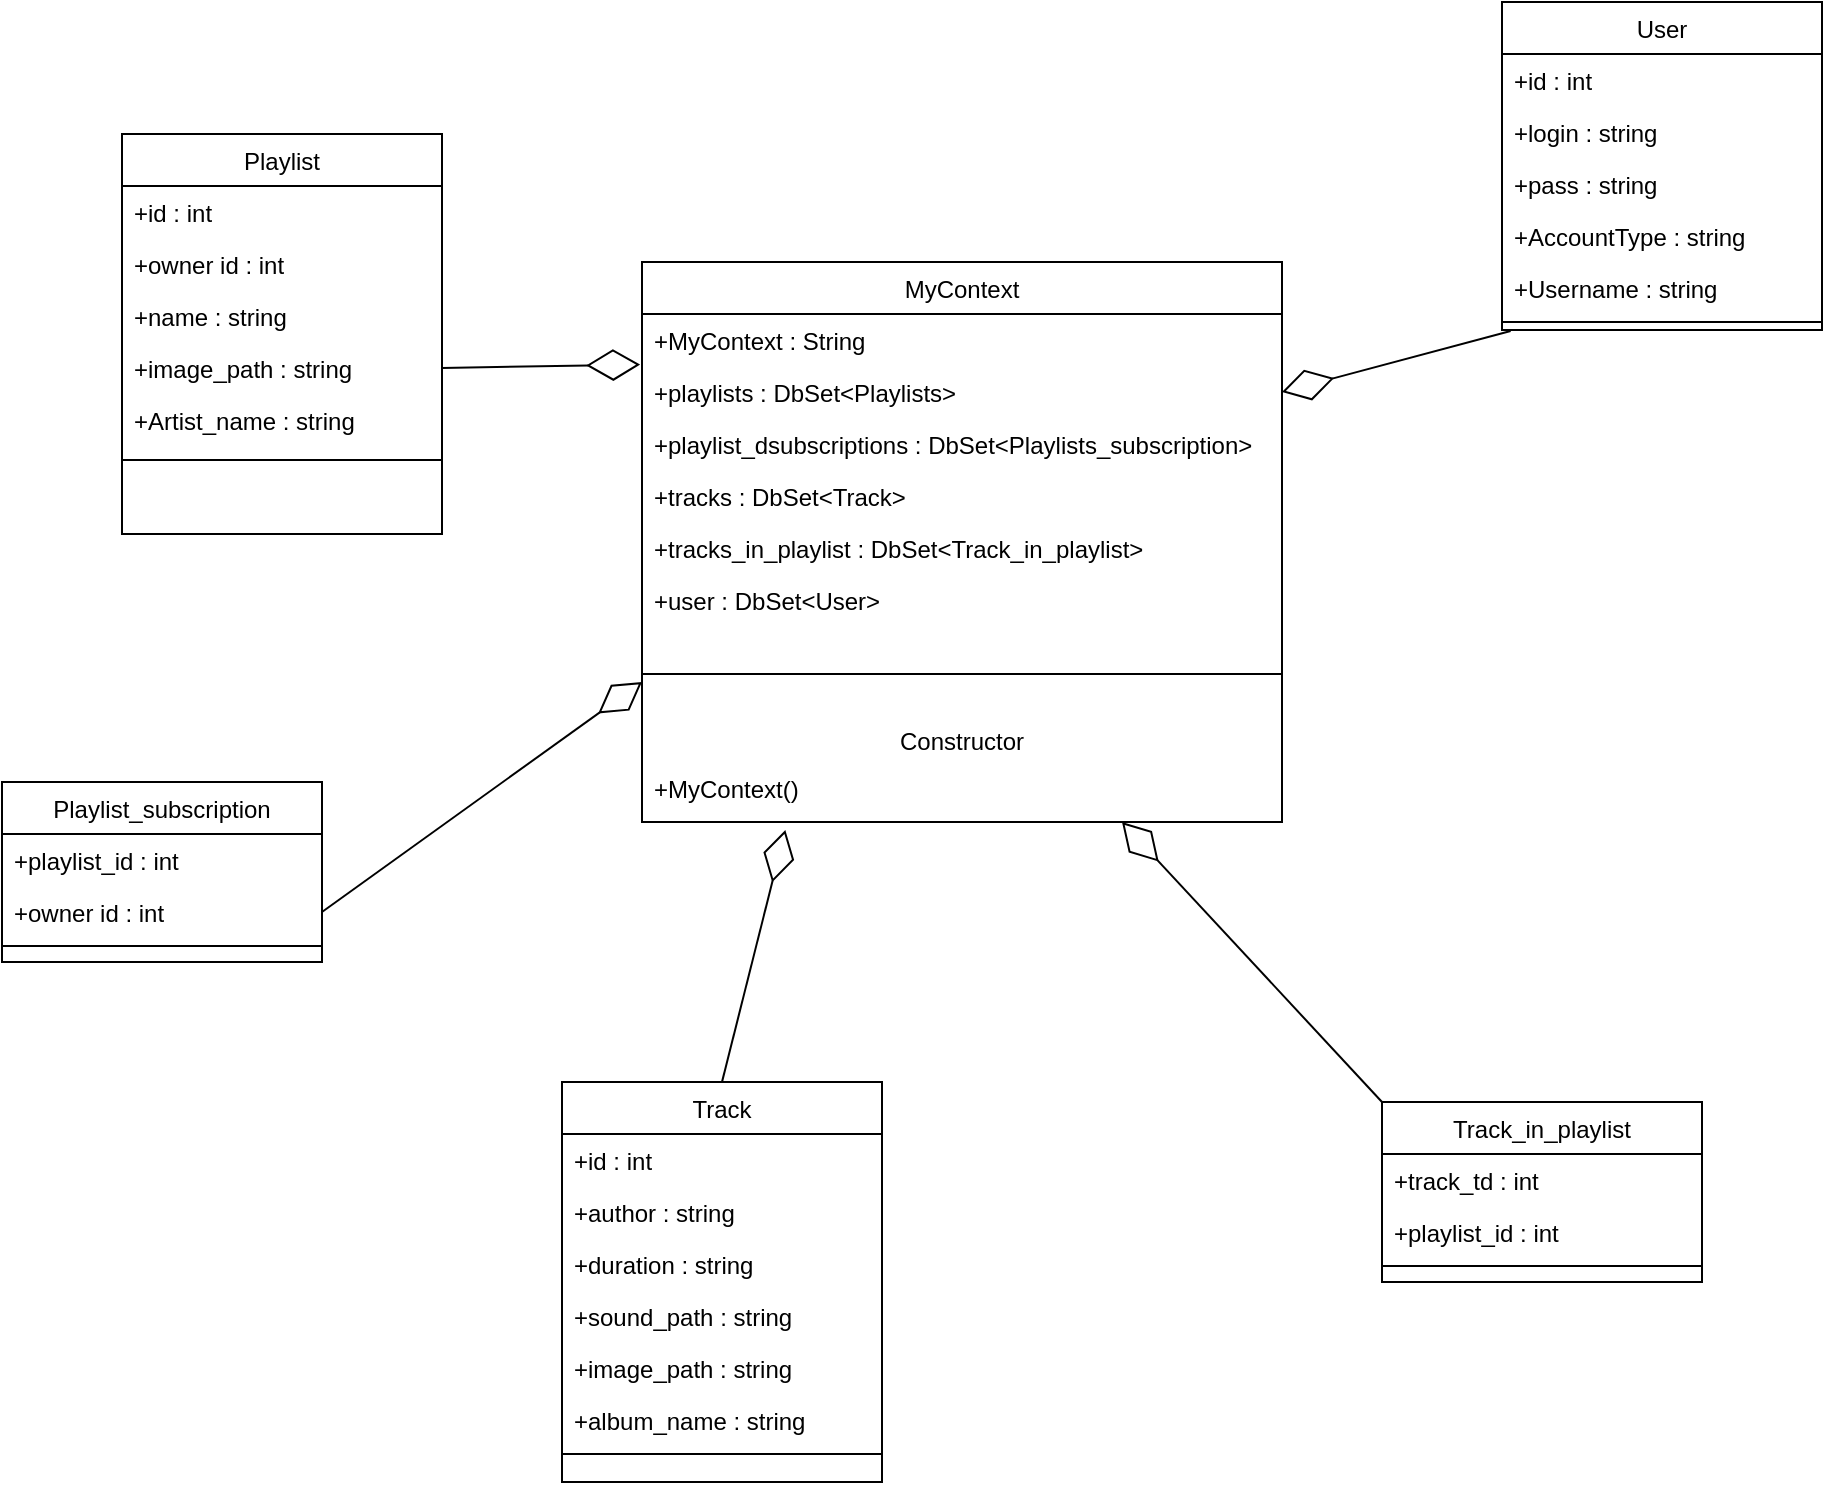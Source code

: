 <mxfile version="21.3.2" type="device">
  <diagram id="C5RBs43oDa-KdzZeNtuy" name="Page-1">
    <mxGraphModel dx="1343" dy="789" grid="1" gridSize="10" guides="1" tooltips="1" connect="1" arrows="1" fold="1" page="1" pageScale="1" pageWidth="827" pageHeight="1169" math="0" shadow="0">
      <root>
        <mxCell id="WIyWlLk6GJQsqaUBKTNV-0" />
        <mxCell id="WIyWlLk6GJQsqaUBKTNV-1" parent="WIyWlLk6GJQsqaUBKTNV-0" />
        <mxCell id="zkfFHV4jXpPFQw0GAbJ--6" value="MyContext" style="swimlane;fontStyle=0;align=center;verticalAlign=top;childLayout=stackLayout;horizontal=1;startSize=26;horizontalStack=0;resizeParent=1;resizeLast=0;collapsible=1;marginBottom=0;rounded=0;shadow=0;strokeWidth=1;" parent="WIyWlLk6GJQsqaUBKTNV-1" vertex="1">
          <mxGeometry x="360" y="180" width="320" height="280" as="geometry">
            <mxRectangle x="130" y="380" width="160" height="26" as="alternateBounds" />
          </mxGeometry>
        </mxCell>
        <mxCell id="zkfFHV4jXpPFQw0GAbJ--7" value="+MyContext : String                    &#xa;&#xa;" style="text;align=left;verticalAlign=top;spacingLeft=4;spacingRight=4;overflow=hidden;rotatable=0;points=[[0,0.5],[1,0.5]];portConstraint=eastwest;" parent="zkfFHV4jXpPFQw0GAbJ--6" vertex="1">
          <mxGeometry y="26" width="320" height="26" as="geometry" />
        </mxCell>
        <mxCell id="zkfFHV4jXpPFQw0GAbJ--8" value="+playlists : DbSet&lt;Playlists&gt;" style="text;align=left;verticalAlign=top;spacingLeft=4;spacingRight=4;overflow=hidden;rotatable=0;points=[[0,0.5],[1,0.5]];portConstraint=eastwest;rounded=0;shadow=0;html=0;" parent="zkfFHV4jXpPFQw0GAbJ--6" vertex="1">
          <mxGeometry y="52" width="320" height="26" as="geometry" />
        </mxCell>
        <mxCell id="vJtXhBW5oPdIAwPpOVm0-7" value="+playlist_dsubscriptions : DbSet&lt;Playlists_subscription&gt;" style="text;align=left;verticalAlign=top;spacingLeft=4;spacingRight=4;overflow=hidden;rotatable=0;points=[[0,0.5],[1,0.5]];portConstraint=eastwest;rounded=0;shadow=0;html=0;" vertex="1" parent="zkfFHV4jXpPFQw0GAbJ--6">
          <mxGeometry y="78" width="320" height="26" as="geometry" />
        </mxCell>
        <mxCell id="vJtXhBW5oPdIAwPpOVm0-9" value="+tracks : DbSet&lt;Track&gt;" style="text;align=left;verticalAlign=top;spacingLeft=4;spacingRight=4;overflow=hidden;rotatable=0;points=[[0,0.5],[1,0.5]];portConstraint=eastwest;rounded=0;shadow=0;html=0;" vertex="1" parent="zkfFHV4jXpPFQw0GAbJ--6">
          <mxGeometry y="104" width="320" height="26" as="geometry" />
        </mxCell>
        <mxCell id="vJtXhBW5oPdIAwPpOVm0-10" value="+tracks_in_playlist : DbSet&lt;Track_in_playlist&gt;" style="text;align=left;verticalAlign=top;spacingLeft=4;spacingRight=4;overflow=hidden;rotatable=0;points=[[0,0.5],[1,0.5]];portConstraint=eastwest;rounded=0;shadow=0;html=0;" vertex="1" parent="zkfFHV4jXpPFQw0GAbJ--6">
          <mxGeometry y="130" width="320" height="26" as="geometry" />
        </mxCell>
        <mxCell id="vJtXhBW5oPdIAwPpOVm0-11" value="+user : DbSet&lt;User&gt;" style="text;align=left;verticalAlign=top;spacingLeft=4;spacingRight=4;overflow=hidden;rotatable=0;points=[[0,0.5],[1,0.5]];portConstraint=eastwest;rounded=0;shadow=0;html=0;" vertex="1" parent="zkfFHV4jXpPFQw0GAbJ--6">
          <mxGeometry y="156" width="320" height="26" as="geometry" />
        </mxCell>
        <mxCell id="zkfFHV4jXpPFQw0GAbJ--9" value="" style="line;html=1;strokeWidth=1;align=left;verticalAlign=middle;spacingTop=-1;spacingLeft=3;spacingRight=3;rotatable=0;labelPosition=right;points=[];portConstraint=eastwest;" parent="zkfFHV4jXpPFQw0GAbJ--6" vertex="1">
          <mxGeometry y="182" width="320" height="48" as="geometry" />
        </mxCell>
        <mxCell id="vJtXhBW5oPdIAwPpOVm0-12" value="Constructor" style="text;html=1;strokeColor=none;fillColor=none;align=center;verticalAlign=middle;whiteSpace=wrap;rounded=0;" vertex="1" parent="zkfFHV4jXpPFQw0GAbJ--6">
          <mxGeometry y="230" width="320" height="20" as="geometry" />
        </mxCell>
        <mxCell id="zkfFHV4jXpPFQw0GAbJ--11" value="+MyContext()" style="text;align=left;verticalAlign=top;spacingLeft=4;spacingRight=4;overflow=hidden;rotatable=0;points=[[0,0.5],[1,0.5]];portConstraint=eastwest;" parent="zkfFHV4jXpPFQw0GAbJ--6" vertex="1">
          <mxGeometry y="250" width="320" height="26" as="geometry" />
        </mxCell>
        <mxCell id="vJtXhBW5oPdIAwPpOVm0-0" value="Playlist" style="swimlane;fontStyle=0;align=center;verticalAlign=top;childLayout=stackLayout;horizontal=1;startSize=26;horizontalStack=0;resizeParent=1;resizeLast=0;collapsible=1;marginBottom=0;rounded=0;shadow=0;strokeWidth=1;" vertex="1" parent="WIyWlLk6GJQsqaUBKTNV-1">
          <mxGeometry x="100" y="116" width="160" height="200" as="geometry">
            <mxRectangle x="130" y="380" width="160" height="26" as="alternateBounds" />
          </mxGeometry>
        </mxCell>
        <mxCell id="vJtXhBW5oPdIAwPpOVm0-1" value="+id : int" style="text;align=left;verticalAlign=top;spacingLeft=4;spacingRight=4;overflow=hidden;rotatable=0;points=[[0,0.5],[1,0.5]];portConstraint=eastwest;" vertex="1" parent="vJtXhBW5oPdIAwPpOVm0-0">
          <mxGeometry y="26" width="160" height="26" as="geometry" />
        </mxCell>
        <mxCell id="vJtXhBW5oPdIAwPpOVm0-2" value="+owner id : int" style="text;align=left;verticalAlign=top;spacingLeft=4;spacingRight=4;overflow=hidden;rotatable=0;points=[[0,0.5],[1,0.5]];portConstraint=eastwest;rounded=0;shadow=0;html=0;" vertex="1" parent="vJtXhBW5oPdIAwPpOVm0-0">
          <mxGeometry y="52" width="160" height="26" as="geometry" />
        </mxCell>
        <mxCell id="vJtXhBW5oPdIAwPpOVm0-20" value="+name : string" style="text;align=left;verticalAlign=top;spacingLeft=4;spacingRight=4;overflow=hidden;rotatable=0;points=[[0,0.5],[1,0.5]];portConstraint=eastwest;rounded=0;shadow=0;html=0;" vertex="1" parent="vJtXhBW5oPdIAwPpOVm0-0">
          <mxGeometry y="78" width="160" height="26" as="geometry" />
        </mxCell>
        <mxCell id="vJtXhBW5oPdIAwPpOVm0-21" value="+image_path : string" style="text;align=left;verticalAlign=top;spacingLeft=4;spacingRight=4;overflow=hidden;rotatable=0;points=[[0,0.5],[1,0.5]];portConstraint=eastwest;rounded=0;shadow=0;html=0;" vertex="1" parent="vJtXhBW5oPdIAwPpOVm0-0">
          <mxGeometry y="104" width="160" height="26" as="geometry" />
        </mxCell>
        <mxCell id="vJtXhBW5oPdIAwPpOVm0-22" value="+Artist_name : string" style="text;align=left;verticalAlign=top;spacingLeft=4;spacingRight=4;overflow=hidden;rotatable=0;points=[[0,0.5],[1,0.5]];portConstraint=eastwest;rounded=0;shadow=0;html=0;" vertex="1" parent="vJtXhBW5oPdIAwPpOVm0-0">
          <mxGeometry y="130" width="160" height="26" as="geometry" />
        </mxCell>
        <mxCell id="vJtXhBW5oPdIAwPpOVm0-3" value="" style="line;html=1;strokeWidth=1;align=left;verticalAlign=middle;spacingTop=-1;spacingLeft=3;spacingRight=3;rotatable=0;labelPosition=right;points=[];portConstraint=eastwest;" vertex="1" parent="vJtXhBW5oPdIAwPpOVm0-0">
          <mxGeometry y="156" width="160" height="14" as="geometry" />
        </mxCell>
        <mxCell id="vJtXhBW5oPdIAwPpOVm0-13" value="Playlist_subscription" style="swimlane;fontStyle=0;align=center;verticalAlign=top;childLayout=stackLayout;horizontal=1;startSize=26;horizontalStack=0;resizeParent=1;resizeLast=0;collapsible=1;marginBottom=0;rounded=0;shadow=0;strokeWidth=1;" vertex="1" parent="WIyWlLk6GJQsqaUBKTNV-1">
          <mxGeometry x="40" y="440" width="160" height="90" as="geometry">
            <mxRectangle x="130" y="380" width="160" height="26" as="alternateBounds" />
          </mxGeometry>
        </mxCell>
        <mxCell id="vJtXhBW5oPdIAwPpOVm0-14" value="+playlist_id : int" style="text;align=left;verticalAlign=top;spacingLeft=4;spacingRight=4;overflow=hidden;rotatable=0;points=[[0,0.5],[1,0.5]];portConstraint=eastwest;" vertex="1" parent="vJtXhBW5oPdIAwPpOVm0-13">
          <mxGeometry y="26" width="160" height="26" as="geometry" />
        </mxCell>
        <mxCell id="vJtXhBW5oPdIAwPpOVm0-15" value="+owner id : int" style="text;align=left;verticalAlign=top;spacingLeft=4;spacingRight=4;overflow=hidden;rotatable=0;points=[[0,0.5],[1,0.5]];portConstraint=eastwest;rounded=0;shadow=0;html=0;" vertex="1" parent="vJtXhBW5oPdIAwPpOVm0-13">
          <mxGeometry y="52" width="160" height="26" as="geometry" />
        </mxCell>
        <mxCell id="vJtXhBW5oPdIAwPpOVm0-16" value="" style="line;html=1;strokeWidth=1;align=left;verticalAlign=middle;spacingTop=-1;spacingLeft=3;spacingRight=3;rotatable=0;labelPosition=right;points=[];portConstraint=eastwest;" vertex="1" parent="vJtXhBW5oPdIAwPpOVm0-13">
          <mxGeometry y="78" width="160" height="8" as="geometry" />
        </mxCell>
        <mxCell id="vJtXhBW5oPdIAwPpOVm0-30" value="Track" style="swimlane;fontStyle=0;align=center;verticalAlign=top;childLayout=stackLayout;horizontal=1;startSize=26;horizontalStack=0;resizeParent=1;resizeLast=0;collapsible=1;marginBottom=0;rounded=0;shadow=0;strokeWidth=1;" vertex="1" parent="WIyWlLk6GJQsqaUBKTNV-1">
          <mxGeometry x="320" y="590" width="160" height="200" as="geometry">
            <mxRectangle x="130" y="380" width="160" height="26" as="alternateBounds" />
          </mxGeometry>
        </mxCell>
        <mxCell id="vJtXhBW5oPdIAwPpOVm0-31" value="+id : int" style="text;align=left;verticalAlign=top;spacingLeft=4;spacingRight=4;overflow=hidden;rotatable=0;points=[[0,0.5],[1,0.5]];portConstraint=eastwest;" vertex="1" parent="vJtXhBW5oPdIAwPpOVm0-30">
          <mxGeometry y="26" width="160" height="26" as="geometry" />
        </mxCell>
        <mxCell id="vJtXhBW5oPdIAwPpOVm0-37" value="+author : string" style="text;align=left;verticalAlign=top;spacingLeft=4;spacingRight=4;overflow=hidden;rotatable=0;points=[[0,0.5],[1,0.5]];portConstraint=eastwest;rounded=0;shadow=0;html=0;" vertex="1" parent="vJtXhBW5oPdIAwPpOVm0-30">
          <mxGeometry y="52" width="160" height="26" as="geometry" />
        </mxCell>
        <mxCell id="vJtXhBW5oPdIAwPpOVm0-39" value="+duration : string" style="text;align=left;verticalAlign=top;spacingLeft=4;spacingRight=4;overflow=hidden;rotatable=0;points=[[0,0.5],[1,0.5]];portConstraint=eastwest;rounded=0;shadow=0;html=0;" vertex="1" parent="vJtXhBW5oPdIAwPpOVm0-30">
          <mxGeometry y="78" width="160" height="26" as="geometry" />
        </mxCell>
        <mxCell id="vJtXhBW5oPdIAwPpOVm0-38" value="+sound_path : string" style="text;align=left;verticalAlign=top;spacingLeft=4;spacingRight=4;overflow=hidden;rotatable=0;points=[[0,0.5],[1,0.5]];portConstraint=eastwest;rounded=0;shadow=0;html=0;" vertex="1" parent="vJtXhBW5oPdIAwPpOVm0-30">
          <mxGeometry y="104" width="160" height="26" as="geometry" />
        </mxCell>
        <mxCell id="vJtXhBW5oPdIAwPpOVm0-49" value="+image_path : string" style="text;align=left;verticalAlign=top;spacingLeft=4;spacingRight=4;overflow=hidden;rotatable=0;points=[[0,0.5],[1,0.5]];portConstraint=eastwest;rounded=0;shadow=0;html=0;" vertex="1" parent="vJtXhBW5oPdIAwPpOVm0-30">
          <mxGeometry y="130" width="160" height="26" as="geometry" />
        </mxCell>
        <mxCell id="vJtXhBW5oPdIAwPpOVm0-32" value="+album_name : string" style="text;align=left;verticalAlign=top;spacingLeft=4;spacingRight=4;overflow=hidden;rotatable=0;points=[[0,0.5],[1,0.5]];portConstraint=eastwest;rounded=0;shadow=0;html=0;" vertex="1" parent="vJtXhBW5oPdIAwPpOVm0-30">
          <mxGeometry y="156" width="160" height="26" as="geometry" />
        </mxCell>
        <mxCell id="vJtXhBW5oPdIAwPpOVm0-33" value="" style="line;html=1;strokeWidth=1;align=left;verticalAlign=middle;spacingTop=-1;spacingLeft=3;spacingRight=3;rotatable=0;labelPosition=right;points=[];portConstraint=eastwest;" vertex="1" parent="vJtXhBW5oPdIAwPpOVm0-30">
          <mxGeometry y="182" width="160" height="8" as="geometry" />
        </mxCell>
        <mxCell id="vJtXhBW5oPdIAwPpOVm0-62" value="Track_in_playlist" style="swimlane;fontStyle=0;align=center;verticalAlign=top;childLayout=stackLayout;horizontal=1;startSize=26;horizontalStack=0;resizeParent=1;resizeLast=0;collapsible=1;marginBottom=0;rounded=0;shadow=0;strokeWidth=1;" vertex="1" parent="WIyWlLk6GJQsqaUBKTNV-1">
          <mxGeometry x="730" y="600" width="160" height="90" as="geometry">
            <mxRectangle x="130" y="380" width="160" height="26" as="alternateBounds" />
          </mxGeometry>
        </mxCell>
        <mxCell id="vJtXhBW5oPdIAwPpOVm0-64" value="+track_td : int" style="text;align=left;verticalAlign=top;spacingLeft=4;spacingRight=4;overflow=hidden;rotatable=0;points=[[0,0.5],[1,0.5]];portConstraint=eastwest;rounded=0;shadow=0;html=0;" vertex="1" parent="vJtXhBW5oPdIAwPpOVm0-62">
          <mxGeometry y="26" width="160" height="26" as="geometry" />
        </mxCell>
        <mxCell id="vJtXhBW5oPdIAwPpOVm0-63" value="+playlist_id : int" style="text;align=left;verticalAlign=top;spacingLeft=4;spacingRight=4;overflow=hidden;rotatable=0;points=[[0,0.5],[1,0.5]];portConstraint=eastwest;" vertex="1" parent="vJtXhBW5oPdIAwPpOVm0-62">
          <mxGeometry y="52" width="160" height="26" as="geometry" />
        </mxCell>
        <mxCell id="vJtXhBW5oPdIAwPpOVm0-65" value="" style="line;html=1;strokeWidth=1;align=left;verticalAlign=middle;spacingTop=-1;spacingLeft=3;spacingRight=3;rotatable=0;labelPosition=right;points=[];portConstraint=eastwest;" vertex="1" parent="vJtXhBW5oPdIAwPpOVm0-62">
          <mxGeometry y="78" width="160" height="8" as="geometry" />
        </mxCell>
        <mxCell id="vJtXhBW5oPdIAwPpOVm0-67" value="User" style="swimlane;fontStyle=0;align=center;verticalAlign=top;childLayout=stackLayout;horizontal=1;startSize=26;horizontalStack=0;resizeParent=1;resizeLast=0;collapsible=1;marginBottom=0;rounded=0;shadow=0;strokeWidth=1;" vertex="1" parent="WIyWlLk6GJQsqaUBKTNV-1">
          <mxGeometry x="790" y="50" width="160" height="164" as="geometry">
            <mxRectangle x="130" y="380" width="160" height="26" as="alternateBounds" />
          </mxGeometry>
        </mxCell>
        <mxCell id="vJtXhBW5oPdIAwPpOVm0-68" value="+id : int" style="text;align=left;verticalAlign=top;spacingLeft=4;spacingRight=4;overflow=hidden;rotatable=0;points=[[0,0.5],[1,0.5]];portConstraint=eastwest;rounded=0;shadow=0;html=0;" vertex="1" parent="vJtXhBW5oPdIAwPpOVm0-67">
          <mxGeometry y="26" width="160" height="26" as="geometry" />
        </mxCell>
        <mxCell id="vJtXhBW5oPdIAwPpOVm0-69" value="+login : string" style="text;align=left;verticalAlign=top;spacingLeft=4;spacingRight=4;overflow=hidden;rotatable=0;points=[[0,0.5],[1,0.5]];portConstraint=eastwest;" vertex="1" parent="vJtXhBW5oPdIAwPpOVm0-67">
          <mxGeometry y="52" width="160" height="26" as="geometry" />
        </mxCell>
        <mxCell id="vJtXhBW5oPdIAwPpOVm0-77" value="+pass : string" style="text;align=left;verticalAlign=top;spacingLeft=4;spacingRight=4;overflow=hidden;rotatable=0;points=[[0,0.5],[1,0.5]];portConstraint=eastwest;" vertex="1" parent="vJtXhBW5oPdIAwPpOVm0-67">
          <mxGeometry y="78" width="160" height="26" as="geometry" />
        </mxCell>
        <mxCell id="vJtXhBW5oPdIAwPpOVm0-78" value="+AccountType : string" style="text;align=left;verticalAlign=top;spacingLeft=4;spacingRight=4;overflow=hidden;rotatable=0;points=[[0,0.5],[1,0.5]];portConstraint=eastwest;" vertex="1" parent="vJtXhBW5oPdIAwPpOVm0-67">
          <mxGeometry y="104" width="160" height="26" as="geometry" />
        </mxCell>
        <mxCell id="vJtXhBW5oPdIAwPpOVm0-71" value="+Username : string" style="text;align=left;verticalAlign=top;spacingLeft=4;spacingRight=4;overflow=hidden;rotatable=0;points=[[0,0.5],[1,0.5]];portConstraint=eastwest;" vertex="1" parent="vJtXhBW5oPdIAwPpOVm0-67">
          <mxGeometry y="130" width="160" height="26" as="geometry" />
        </mxCell>
        <mxCell id="vJtXhBW5oPdIAwPpOVm0-70" value="" style="line;html=1;strokeWidth=1;align=left;verticalAlign=middle;spacingTop=-1;spacingLeft=3;spacingRight=3;rotatable=0;labelPosition=right;points=[];portConstraint=eastwest;" vertex="1" parent="vJtXhBW5oPdIAwPpOVm0-67">
          <mxGeometry y="156" width="160" height="8" as="geometry" />
        </mxCell>
        <mxCell id="vJtXhBW5oPdIAwPpOVm0-79" value="" style="endArrow=diamondThin;endFill=0;endSize=24;html=1;rounded=0;exitX=1;exitY=0.5;exitDx=0;exitDy=0;entryX=0;entryY=0.75;entryDx=0;entryDy=0;" edge="1" parent="WIyWlLk6GJQsqaUBKTNV-1" source="vJtXhBW5oPdIAwPpOVm0-15" target="zkfFHV4jXpPFQw0GAbJ--6">
          <mxGeometry width="160" relative="1" as="geometry">
            <mxPoint x="240" y="600" as="sourcePoint" />
            <mxPoint x="400" y="600" as="targetPoint" />
          </mxGeometry>
        </mxCell>
        <mxCell id="vJtXhBW5oPdIAwPpOVm0-80" value="" style="endArrow=diamondThin;endFill=0;endSize=24;html=1;rounded=0;exitX=0.5;exitY=0;exitDx=0;exitDy=0;entryX=0.224;entryY=1.308;entryDx=0;entryDy=0;entryPerimeter=0;" edge="1" parent="WIyWlLk6GJQsqaUBKTNV-1" source="vJtXhBW5oPdIAwPpOVm0-30" target="zkfFHV4jXpPFQw0GAbJ--11">
          <mxGeometry width="160" relative="1" as="geometry">
            <mxPoint x="210" y="515" as="sourcePoint" />
            <mxPoint x="370" y="400" as="targetPoint" />
          </mxGeometry>
        </mxCell>
        <mxCell id="vJtXhBW5oPdIAwPpOVm0-81" value="" style="endArrow=diamondThin;endFill=0;endSize=24;html=1;rounded=0;exitX=0;exitY=0;exitDx=0;exitDy=0;entryX=0.75;entryY=1;entryDx=0;entryDy=0;" edge="1" parent="WIyWlLk6GJQsqaUBKTNV-1" source="vJtXhBW5oPdIAwPpOVm0-62" target="zkfFHV4jXpPFQw0GAbJ--6">
          <mxGeometry width="160" relative="1" as="geometry">
            <mxPoint x="410" y="600" as="sourcePoint" />
            <mxPoint x="442" y="474" as="targetPoint" />
          </mxGeometry>
        </mxCell>
        <mxCell id="vJtXhBW5oPdIAwPpOVm0-82" value="" style="endArrow=diamondThin;endFill=0;endSize=24;html=1;rounded=0;exitX=0.027;exitY=1.327;exitDx=0;exitDy=0;entryX=1;entryY=0.5;entryDx=0;entryDy=0;exitPerimeter=0;" edge="1" parent="WIyWlLk6GJQsqaUBKTNV-1" source="vJtXhBW5oPdIAwPpOVm0-71" target="zkfFHV4jXpPFQw0GAbJ--8">
          <mxGeometry width="160" relative="1" as="geometry">
            <mxPoint x="740" y="610" as="sourcePoint" />
            <mxPoint x="610" y="470" as="targetPoint" />
          </mxGeometry>
        </mxCell>
        <mxCell id="vJtXhBW5oPdIAwPpOVm0-83" value="" style="endArrow=diamondThin;endFill=0;endSize=24;html=1;rounded=0;exitX=1;exitY=0.5;exitDx=0;exitDy=0;entryX=-0.003;entryY=-0.028;entryDx=0;entryDy=0;entryPerimeter=0;" edge="1" parent="WIyWlLk6GJQsqaUBKTNV-1" source="vJtXhBW5oPdIAwPpOVm0-21" target="zkfFHV4jXpPFQw0GAbJ--8">
          <mxGeometry width="160" relative="1" as="geometry">
            <mxPoint x="210" y="515" as="sourcePoint" />
            <mxPoint x="370" y="400" as="targetPoint" />
          </mxGeometry>
        </mxCell>
      </root>
    </mxGraphModel>
  </diagram>
</mxfile>
